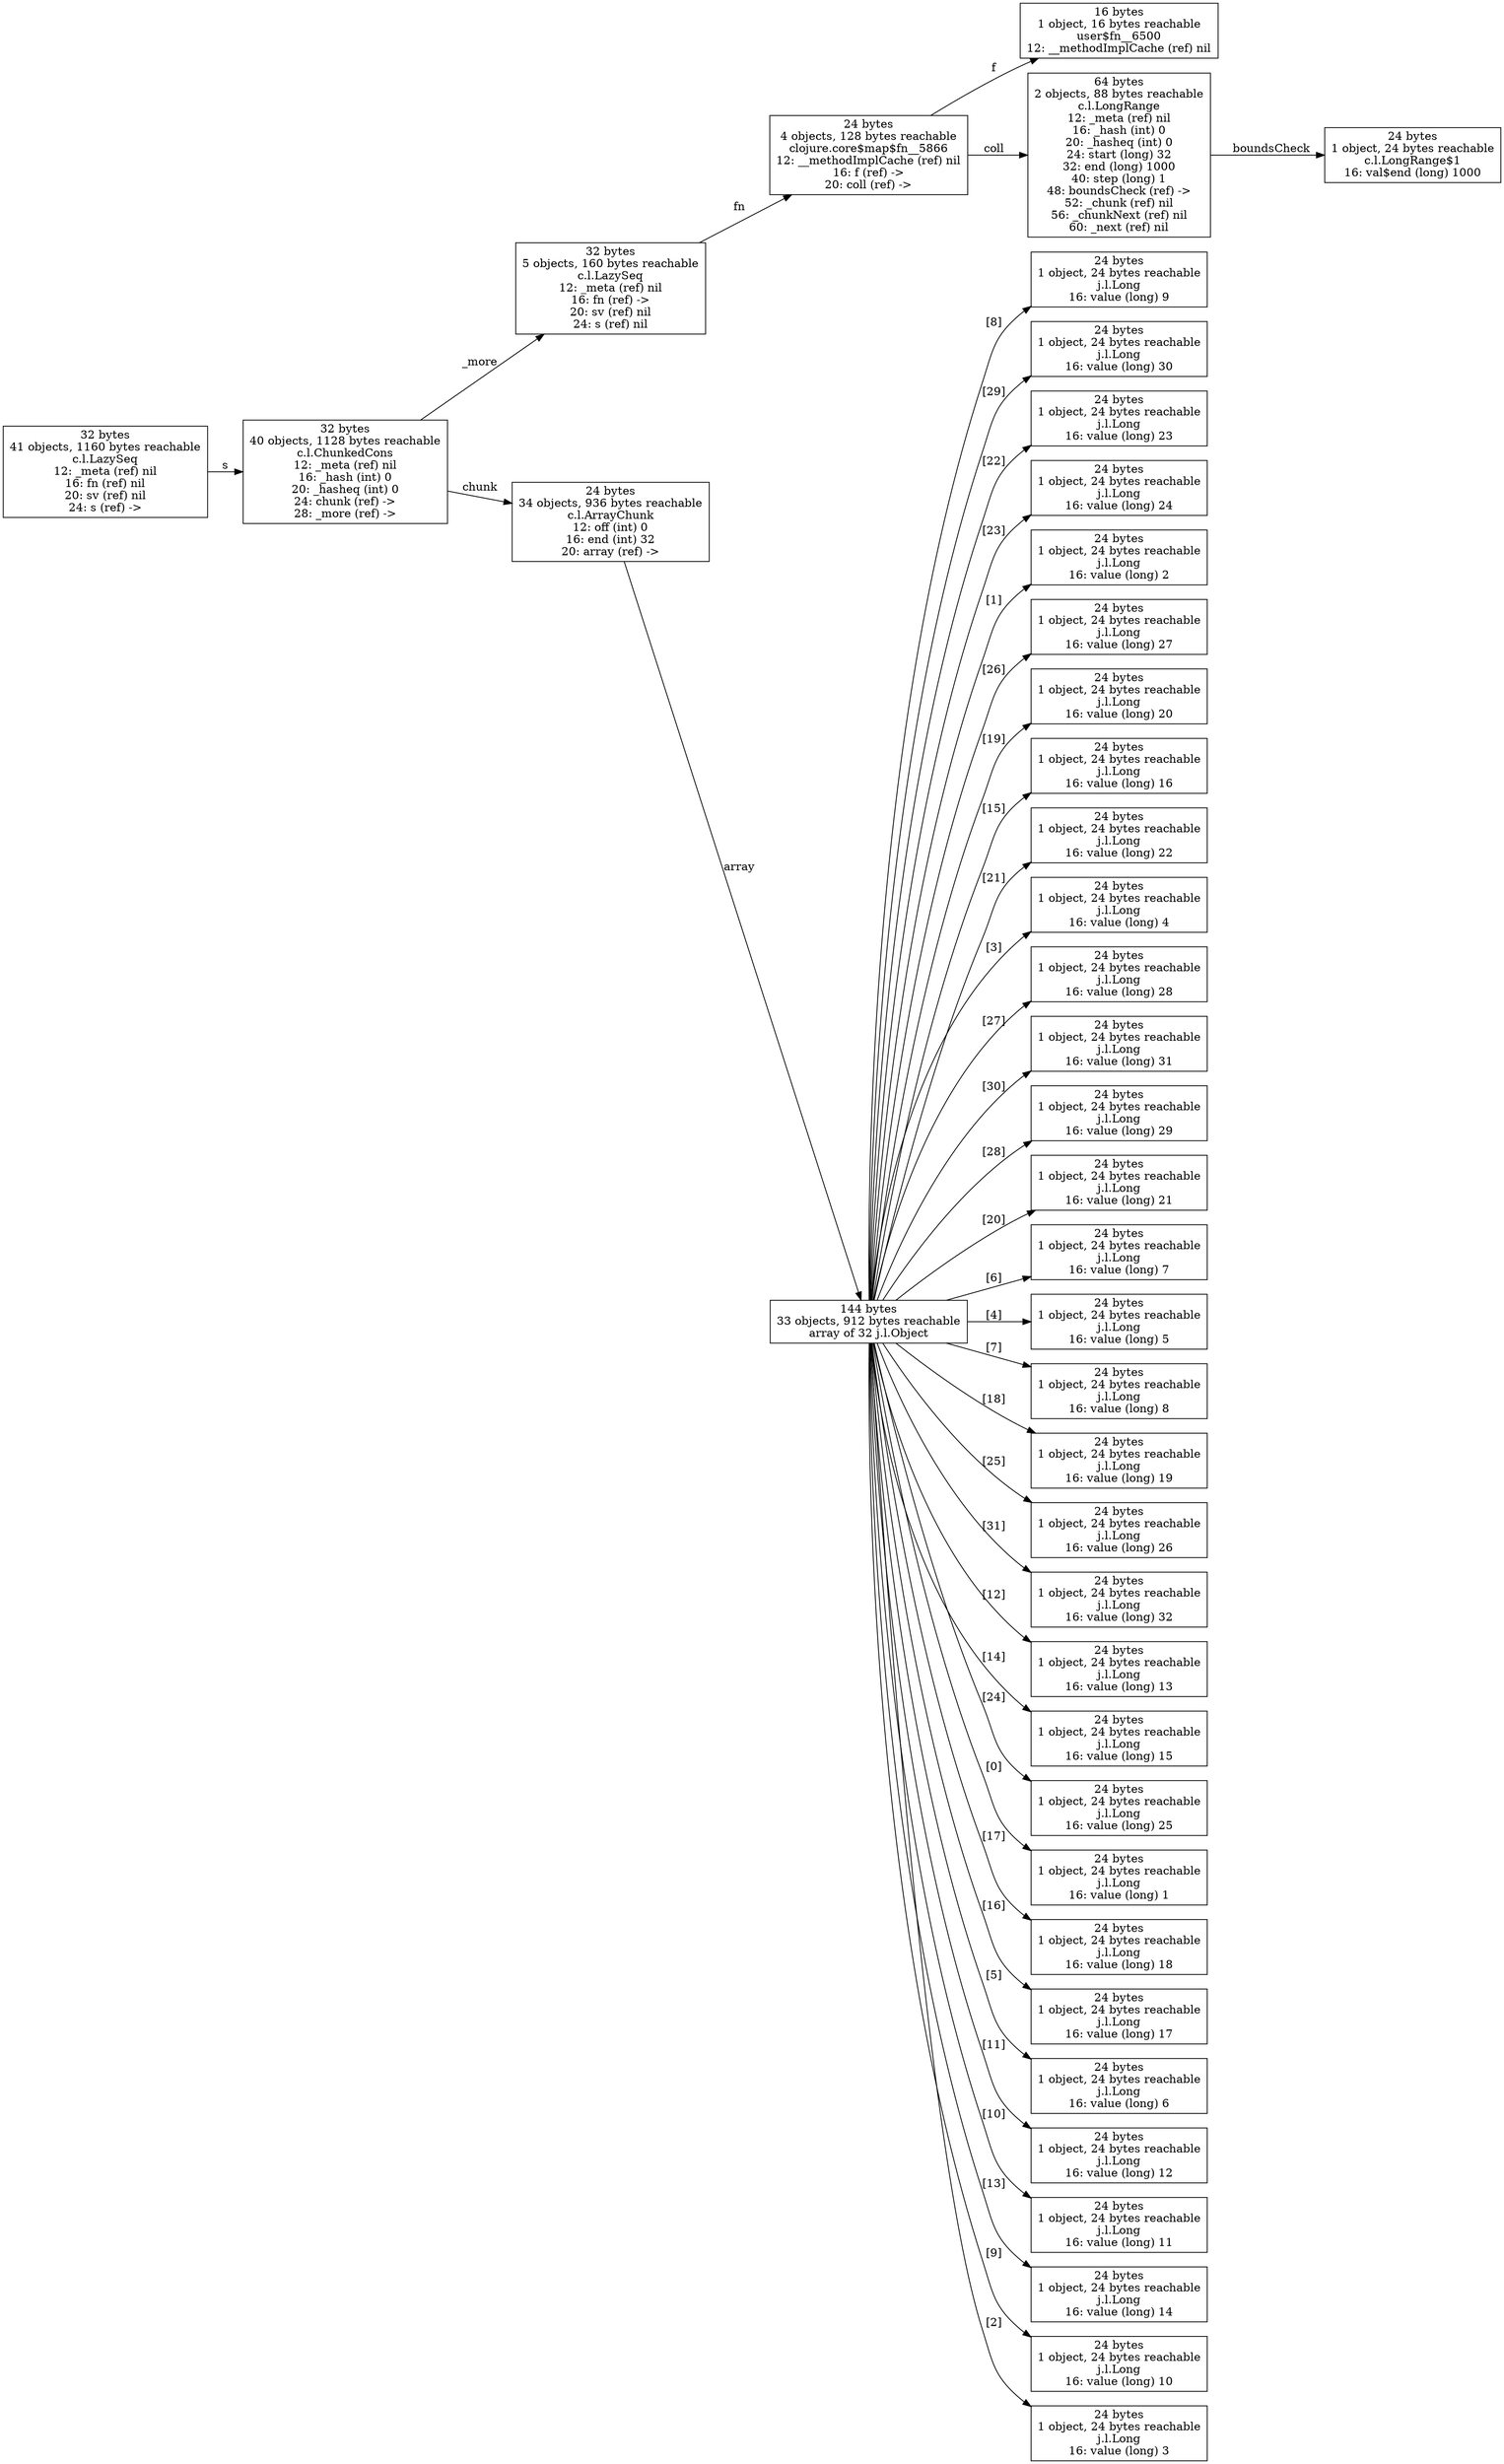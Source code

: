 digraph {
graph [layout=dot,rankdir=LR];
"26103391488" [label="24 bytes
1 object, 24 bytes reachable
j.l.Long
16: value (long) 9",shape=box];
"26101839872" [label="24 bytes
1 object, 24 bytes reachable
j.l.Long
16: value (long) 30",shape=box];
"26103389632" [label="24 bytes
1 object, 24 bytes reachable
j.l.Long
16: value (long) 23",shape=box];
"26104296448" [label="24 bytes
1 object, 24 bytes reachable
j.l.Long
16: value (long) 24",shape=box];
"32281186368" [label="32 bytes
41 objects, 1160 bytes reachable
c.l.LazySeq
12: _meta (ref) nil
16: fn (ref) nil
20: sv (ref) nil
24: s (ref) ->",shape=box];
"26098244928" [label="24 bytes
1 object, 24 bytes reachable
j.l.Long
16: value (long) 2",shape=box];
"32281182400" [label="16 bytes
1 object, 16 bytes reachable
user$fn__6500
12: __methodImplCache (ref) nil",shape=box];
"32286535552" [label="64 bytes
2 objects, 88 bytes reachable
c.l.LongRange
12: _meta (ref) nil
16: _hash (int) 0
20: _hasheq (int) 0
24: start (long) 32
32: end (long) 1000
40: step (long) 1
48: boundsCheck (ref) ->
52: _chunk (ref) nil
56: _chunkNext (ref) nil
60: _next (ref) nil",shape=box];
"26103389248" [label="24 bytes
1 object, 24 bytes reachable
j.l.Long
16: value (long) 27",shape=box];
"32286838976" [label="32 bytes
5 objects, 160 bytes reachable
c.l.LazySeq
12: _meta (ref) nil
16: fn (ref) ->
20: sv (ref) nil
24: s (ref) nil",shape=box];
"26099045184" [label="24 bytes
1 object, 24 bytes reachable
j.l.Long
16: value (long) 20",shape=box];
"26103396160" [label="24 bytes
1 object, 24 bytes reachable
j.l.Long
16: value (long) 16",shape=box];
"26104296640" [label="24 bytes
1 object, 24 bytes reachable
j.l.Long
16: value (long) 22",shape=box];
"26103392192" [label="24 bytes
1 object, 24 bytes reachable
j.l.Long
16: value (long) 4",shape=box];
"32286536512" [label="144 bytes
33 objects, 912 bytes reachable
array of 32 j.l.Object
",shape=box];
"26101840064" [label="24 bytes
1 object, 24 bytes reachable
j.l.Long
16: value (long) 28",shape=box];
"26101839680" [label="24 bytes
1 object, 24 bytes reachable
j.l.Long
16: value (long) 31",shape=box];
"26101841152" [label="24 bytes
1 object, 24 bytes reachable
j.l.Long
16: value (long) 29",shape=box];
"32286839424" [label="32 bytes
40 objects, 1128 bytes reachable
c.l.ChunkedCons
12: _meta (ref) nil
16: _hash (int) 0
20: _hasheq (int) 0
24: chunk (ref) ->
28: _more (ref) ->",shape=box];
"26103389952" [label="24 bytes
1 object, 24 bytes reachable
j.l.Long
16: value (long) 21",shape=box];
"26103391808" [label="24 bytes
1 object, 24 bytes reachable
j.l.Long
16: value (long) 7",shape=box];
"26103392000" [label="24 bytes
1 object, 24 bytes reachable
j.l.Long
16: value (long) 5",shape=box];
"26103396736" [label="24 bytes
1 object, 24 bytes reachable
j.l.Long
16: value (long) 8",shape=box];
"26103390272" [label="24 bytes
1 object, 24 bytes reachable
j.l.Long
16: value (long) 19",shape=box];
"26096607936" [label="24 bytes
1 object, 24 bytes reachable
j.l.Long
16: value (long) 26",shape=box];
"26105150336" [label="24 bytes
1 object, 24 bytes reachable
j.l.Long
16: value (long) 32",shape=box];
"26103391104" [label="24 bytes
1 object, 24 bytes reachable
j.l.Long
16: value (long) 13",shape=box];
"26103390912" [label="24 bytes
1 object, 24 bytes reachable
j.l.Long
16: value (long) 15",shape=box];
"32281184384" [label="24 bytes
1 object, 24 bytes reachable
c.l.LongRange$1
16: val$end (long) 1000",shape=box];
"26103395968" [label="24 bytes
1 object, 24 bytes reachable
j.l.Long
16: value (long) 25",shape=box];
"26098245120" [label="24 bytes
1 object, 24 bytes reachable
j.l.Long
16: value (long) 1",shape=box];
"32286838784" [label="24 bytes
34 objects, 936 bytes reachable
c.l.ArrayChunk
12: off (int) 0
16: end (int) 32
20: array (ref) ->",shape=box];
"26103389440" [label="24 bytes
1 object, 24 bytes reachable
j.l.Long
16: value (long) 18",shape=box];
"26103390464" [label="24 bytes
1 object, 24 bytes reachable
j.l.Long
16: value (long) 17",shape=box];
"26104296832" [label="24 bytes
1 object, 24 bytes reachable
j.l.Long
16: value (long) 6",shape=box];
"26103391296" [label="24 bytes
1 object, 24 bytes reachable
j.l.Long
16: value (long) 12",shape=box];
"26103396544" [label="24 bytes
1 object, 24 bytes reachable
j.l.Long
16: value (long) 11",shape=box];
"26103396352" [label="24 bytes
1 object, 24 bytes reachable
j.l.Long
16: value (long) 14",shape=box];
"26103388800" [label="24 bytes
1 object, 24 bytes reachable
j.l.Long
16: value (long) 10",shape=box];
"26098667520" [label="24 bytes
1 object, 24 bytes reachable
j.l.Long
16: value (long) 3",shape=box];
"32286839232" [label="24 bytes
4 objects, 128 bytes reachable
clojure.core$map$fn__5866
12: __methodImplCache (ref) nil
16: f (ref) ->
20: coll (ref) ->",shape=box];
"32281186368" -> "32286839424" ["field-name"=s,label=s];
"32286535552" -> "32281184384" ["field-name"=boundsCheck,label=boundsCheck];
"32286838976" -> "32286839232" ["field-name"=fn,label=fn];
"32286536512" -> "26103391488" ["field-name"="[8]",label="[8]"];
"32286536512" -> "26101839872" ["field-name"="[29]",label="[29]"];
"32286536512" -> "26103389632" ["field-name"="[22]",label="[22]"];
"32286536512" -> "26104296448" ["field-name"="[23]",label="[23]"];
"32286536512" -> "26098244928" ["field-name"="[1]",label="[1]"];
"32286536512" -> "26103389248" ["field-name"="[26]",label="[26]"];
"32286536512" -> "26099045184" ["field-name"="[19]",label="[19]"];
"32286536512" -> "26103396160" ["field-name"="[15]",label="[15]"];
"32286536512" -> "26104296640" ["field-name"="[21]",label="[21]"];
"32286536512" -> "26103392192" ["field-name"="[3]",label="[3]"];
"32286536512" -> "26101840064" ["field-name"="[27]",label="[27]"];
"32286536512" -> "26101839680" ["field-name"="[30]",label="[30]"];
"32286536512" -> "26101841152" ["field-name"="[28]",label="[28]"];
"32286536512" -> "26103389952" ["field-name"="[20]",label="[20]"];
"32286536512" -> "26103391808" ["field-name"="[6]",label="[6]"];
"32286536512" -> "26103392000" ["field-name"="[4]",label="[4]"];
"32286536512" -> "26103396736" ["field-name"="[7]",label="[7]"];
"32286536512" -> "26103390272" ["field-name"="[18]",label="[18]"];
"32286536512" -> "26096607936" ["field-name"="[25]",label="[25]"];
"32286536512" -> "26105150336" ["field-name"="[31]",label="[31]"];
"32286536512" -> "26103391104" ["field-name"="[12]",label="[12]"];
"32286536512" -> "26103390912" ["field-name"="[14]",label="[14]"];
"32286536512" -> "26103395968" ["field-name"="[24]",label="[24]"];
"32286536512" -> "26098245120" ["field-name"="[0]",label="[0]"];
"32286536512" -> "26103389440" ["field-name"="[17]",label="[17]"];
"32286536512" -> "26103390464" ["field-name"="[16]",label="[16]"];
"32286536512" -> "26104296832" ["field-name"="[5]",label="[5]"];
"32286536512" -> "26103391296" ["field-name"="[11]",label="[11]"];
"32286536512" -> "26103396544" ["field-name"="[10]",label="[10]"];
"32286536512" -> "26103396352" ["field-name"="[13]",label="[13]"];
"32286536512" -> "26103388800" ["field-name"="[9]",label="[9]"];
"32286536512" -> "26098667520" ["field-name"="[2]",label="[2]"];
"32286839424" -> "32286838784" ["field-name"=chunk,label=chunk];
"32286839424" -> "32286838976" ["field-name"=_more,label=_more];
"32286838784" -> "32286536512" ["field-name"=array,label=array];
"32286839232" -> "32281182400" ["field-name"=f,label=f];
"32286839232" -> "32286535552" ["field-name"=coll,label=coll];
} 